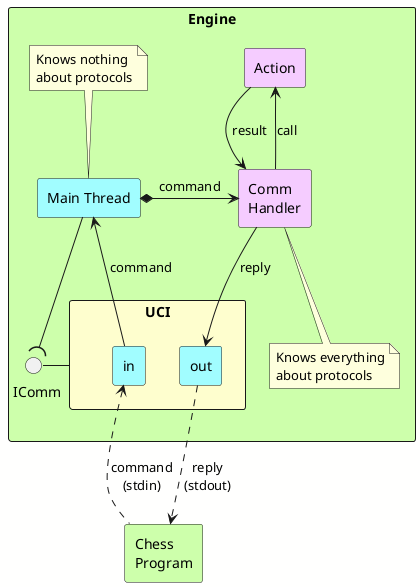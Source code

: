 @startuml comm_threads
skinparam shadowing false
skinparam componentStyle rectangle
skinparam backgroundColor #FFFFFE

hide empty methods
hide empty members

component "Engine" as Engine #cdffab {
    note "Knows nothing\nabout protocols" as n1
    note "Knows everything\nabout protocols" as n2

    component "Main Thread" as Main #a1fdff
    component "Comm\nHandler" as Handler #f5ccff
    component "Action" as Action #f5ccff
    component "UCI" as Uci #fefece {
        component "out" as Out #a1fdff
        component "in" as In #a1fdff
    }

    interface "  IComm" as IComm
}
component "Chess\nProgram" as GUI #cdffab

Main *-right-> Handler : command
Handler -up-> Action : call
Handler <-up- Action : " result"
Handler --> Out : reply
Main <-- In : " command"
In <.. GUI : "command\n(stdin)"
Out ..> GUI : "reply\n(stdout)"
Uci -left- IComm
Main --( IComm

Main .up. n1
Handler .. n2
@enduml